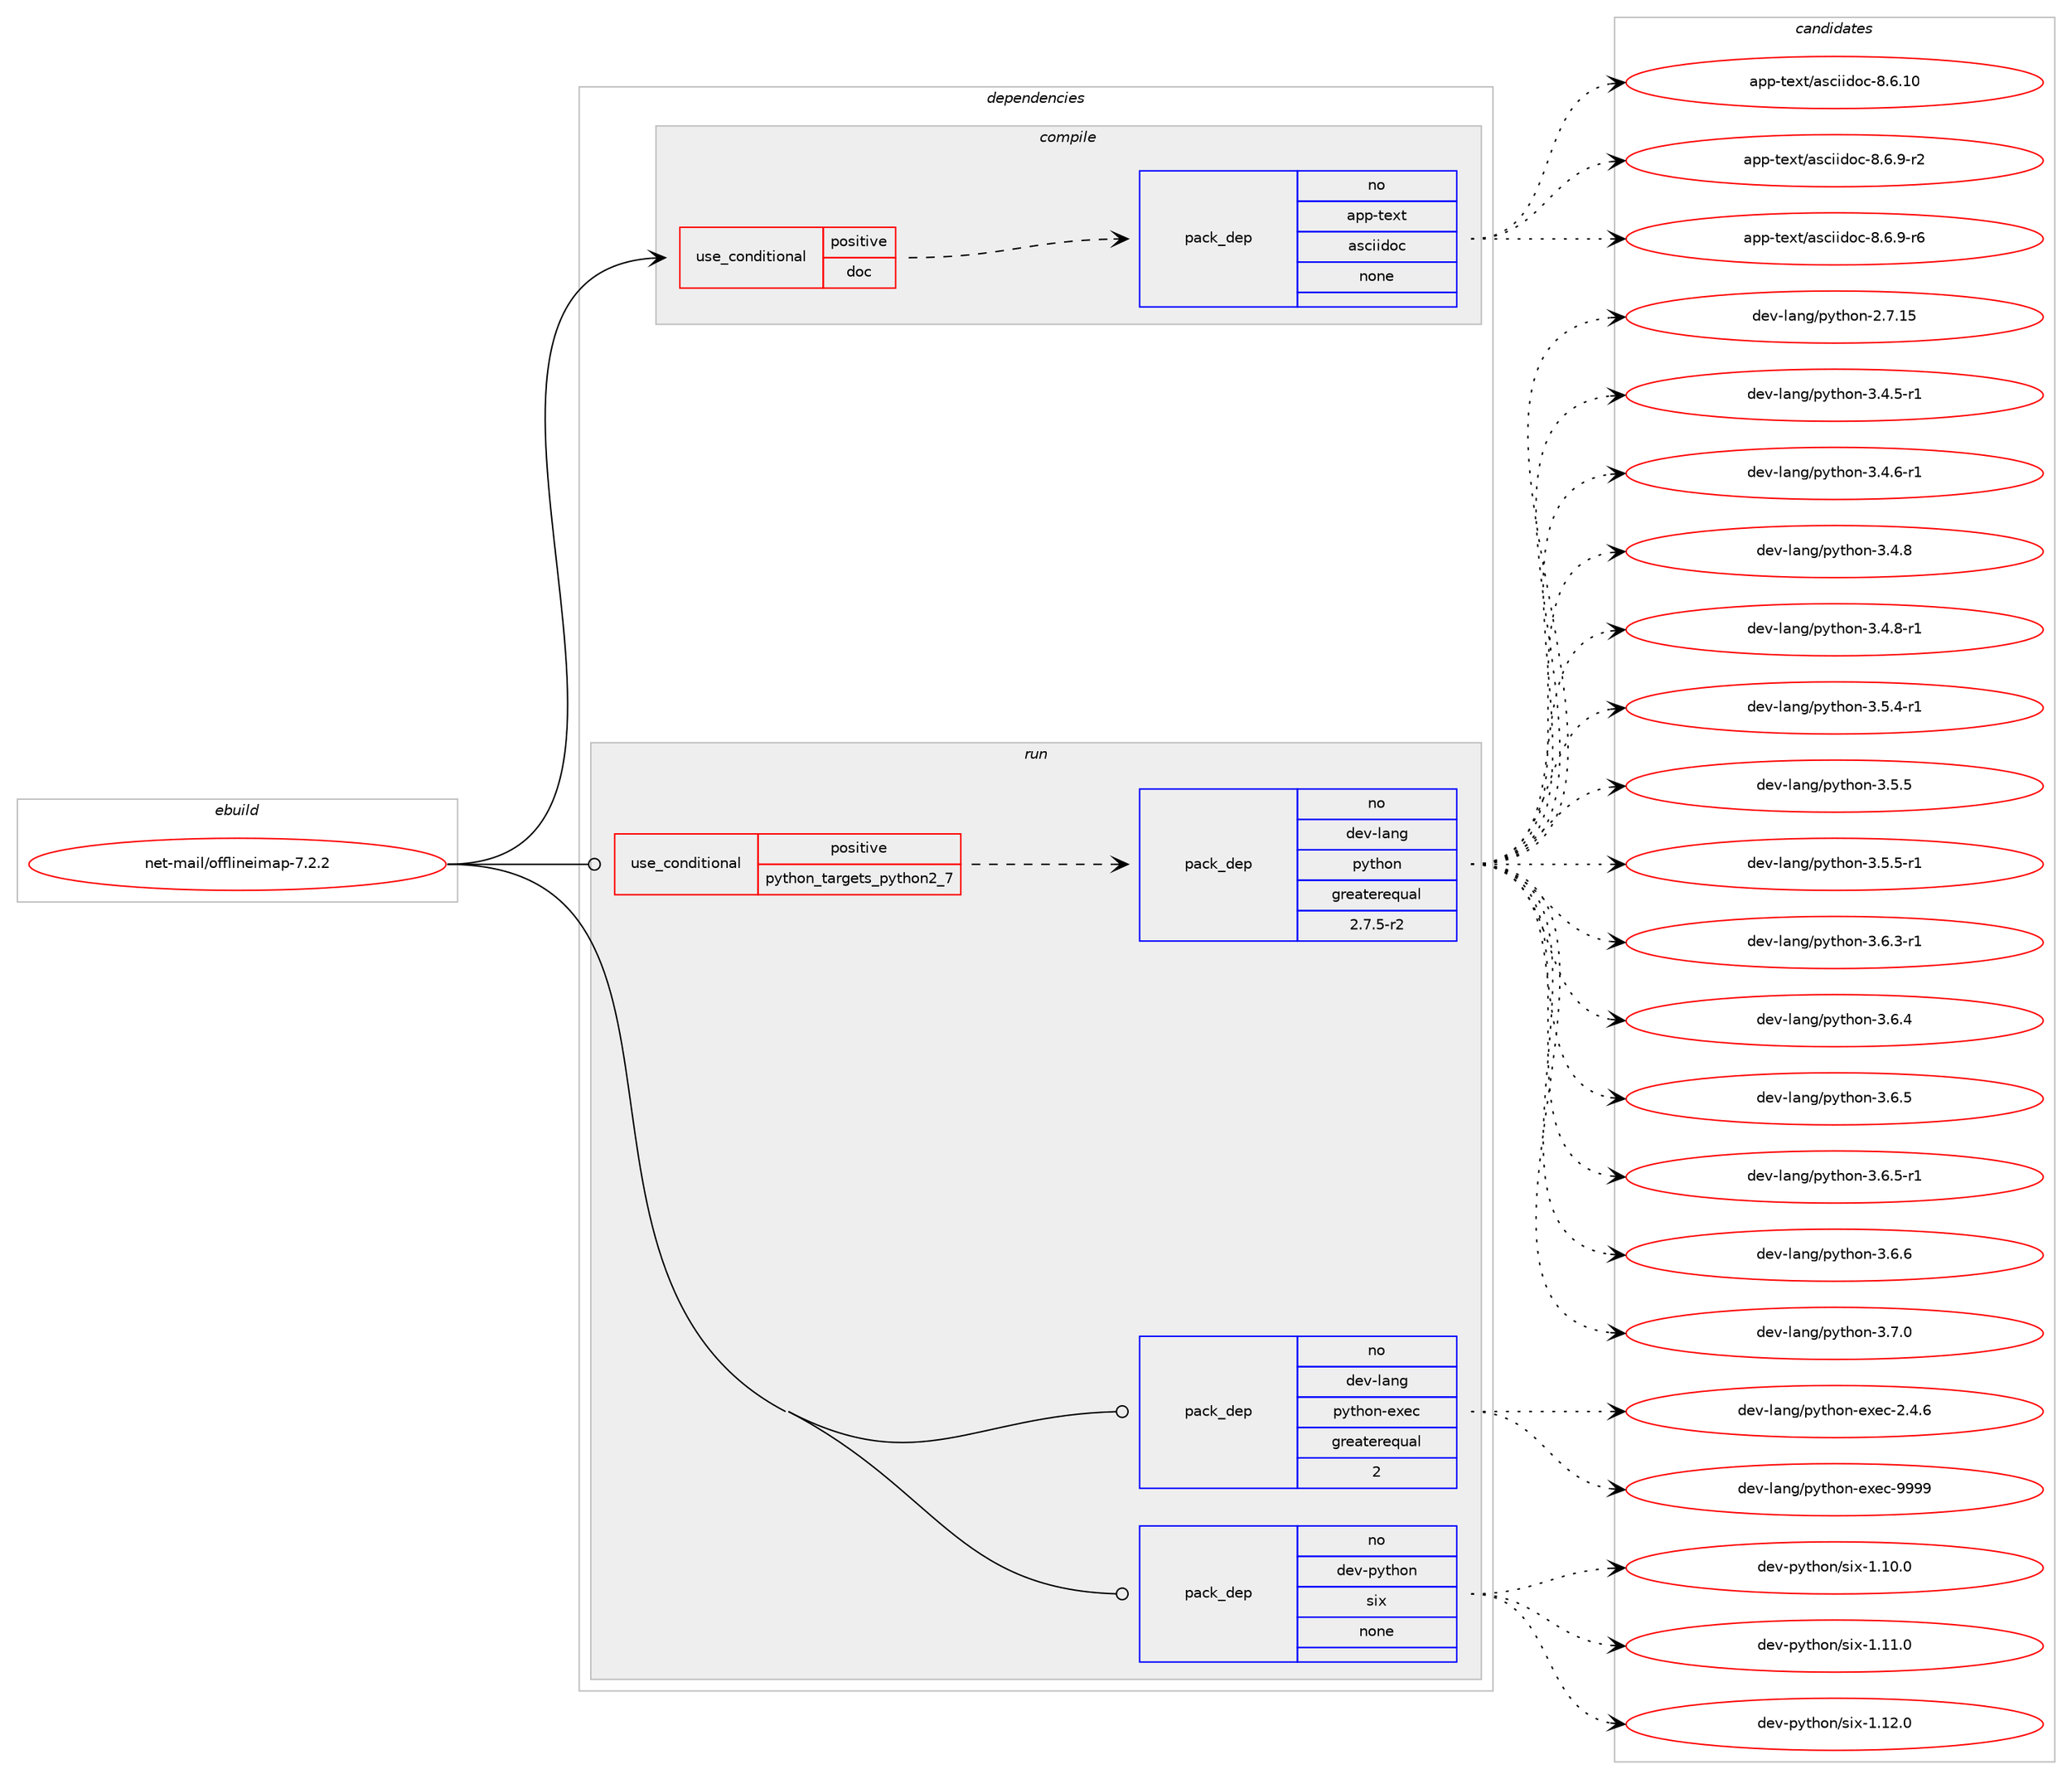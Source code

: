 digraph prolog {

# *************
# Graph options
# *************

newrank=true;
concentrate=true;
compound=true;
graph [rankdir=LR,fontname=Helvetica,fontsize=10,ranksep=1.5];#, ranksep=2.5, nodesep=0.2];
edge  [arrowhead=vee];
node  [fontname=Helvetica,fontsize=10];

# **********
# The ebuild
# **********

subgraph cluster_leftcol {
color=gray;
rank=same;
label=<<i>ebuild</i>>;
id [label="net-mail/offlineimap-7.2.2", color=red, width=4, href="../net-mail/offlineimap-7.2.2.svg"];
}

# ****************
# The dependencies
# ****************

subgraph cluster_midcol {
color=gray;
label=<<i>dependencies</i>>;
subgraph cluster_compile {
fillcolor="#eeeeee";
style=filled;
label=<<i>compile</i>>;
subgraph cond742 {
dependency4142 [label=<<TABLE BORDER="0" CELLBORDER="1" CELLSPACING="0" CELLPADDING="4"><TR><TD ROWSPAN="3" CELLPADDING="10">use_conditional</TD></TR><TR><TD>positive</TD></TR><TR><TD>doc</TD></TR></TABLE>>, shape=none, color=red];
subgraph pack3284 {
dependency4143 [label=<<TABLE BORDER="0" CELLBORDER="1" CELLSPACING="0" CELLPADDING="4" WIDTH="220"><TR><TD ROWSPAN="6" CELLPADDING="30">pack_dep</TD></TR><TR><TD WIDTH="110">no</TD></TR><TR><TD>app-text</TD></TR><TR><TD>asciidoc</TD></TR><TR><TD>none</TD></TR><TR><TD></TD></TR></TABLE>>, shape=none, color=blue];
}
dependency4142:e -> dependency4143:w [weight=20,style="dashed",arrowhead="vee"];
}
id:e -> dependency4142:w [weight=20,style="solid",arrowhead="vee"];
}
subgraph cluster_compileandrun {
fillcolor="#eeeeee";
style=filled;
label=<<i>compile and run</i>>;
}
subgraph cluster_run {
fillcolor="#eeeeee";
style=filled;
label=<<i>run</i>>;
subgraph cond743 {
dependency4144 [label=<<TABLE BORDER="0" CELLBORDER="1" CELLSPACING="0" CELLPADDING="4"><TR><TD ROWSPAN="3" CELLPADDING="10">use_conditional</TD></TR><TR><TD>positive</TD></TR><TR><TD>python_targets_python2_7</TD></TR></TABLE>>, shape=none, color=red];
subgraph pack3285 {
dependency4145 [label=<<TABLE BORDER="0" CELLBORDER="1" CELLSPACING="0" CELLPADDING="4" WIDTH="220"><TR><TD ROWSPAN="6" CELLPADDING="30">pack_dep</TD></TR><TR><TD WIDTH="110">no</TD></TR><TR><TD>dev-lang</TD></TR><TR><TD>python</TD></TR><TR><TD>greaterequal</TD></TR><TR><TD>2.7.5-r2</TD></TR></TABLE>>, shape=none, color=blue];
}
dependency4144:e -> dependency4145:w [weight=20,style="dashed",arrowhead="vee"];
}
id:e -> dependency4144:w [weight=20,style="solid",arrowhead="odot"];
subgraph pack3286 {
dependency4146 [label=<<TABLE BORDER="0" CELLBORDER="1" CELLSPACING="0" CELLPADDING="4" WIDTH="220"><TR><TD ROWSPAN="6" CELLPADDING="30">pack_dep</TD></TR><TR><TD WIDTH="110">no</TD></TR><TR><TD>dev-lang</TD></TR><TR><TD>python-exec</TD></TR><TR><TD>greaterequal</TD></TR><TR><TD>2</TD></TR></TABLE>>, shape=none, color=blue];
}
id:e -> dependency4146:w [weight=20,style="solid",arrowhead="odot"];
subgraph pack3287 {
dependency4147 [label=<<TABLE BORDER="0" CELLBORDER="1" CELLSPACING="0" CELLPADDING="4" WIDTH="220"><TR><TD ROWSPAN="6" CELLPADDING="30">pack_dep</TD></TR><TR><TD WIDTH="110">no</TD></TR><TR><TD>dev-python</TD></TR><TR><TD>six</TD></TR><TR><TD>none</TD></TR><TR><TD></TD></TR></TABLE>>, shape=none, color=blue];
}
id:e -> dependency4147:w [weight=20,style="solid",arrowhead="odot"];
}
}

# **************
# The candidates
# **************

subgraph cluster_choices {
rank=same;
color=gray;
label=<<i>candidates</i>>;

subgraph choice3284 {
color=black;
nodesep=1;
choice97112112451161011201164797115991051051001119945564654464948 [label="app-text/asciidoc-8.6.10", color=red, width=4,href="../app-text/asciidoc-8.6.10.svg"];
choice9711211245116101120116479711599105105100111994556465446574511450 [label="app-text/asciidoc-8.6.9-r2", color=red, width=4,href="../app-text/asciidoc-8.6.9-r2.svg"];
choice9711211245116101120116479711599105105100111994556465446574511454 [label="app-text/asciidoc-8.6.9-r6", color=red, width=4,href="../app-text/asciidoc-8.6.9-r6.svg"];
dependency4143:e -> choice97112112451161011201164797115991051051001119945564654464948:w [style=dotted,weight="100"];
dependency4143:e -> choice9711211245116101120116479711599105105100111994556465446574511450:w [style=dotted,weight="100"];
dependency4143:e -> choice9711211245116101120116479711599105105100111994556465446574511454:w [style=dotted,weight="100"];
}
subgraph choice3285 {
color=black;
nodesep=1;
choice10010111845108971101034711212111610411111045504655464953 [label="dev-lang/python-2.7.15", color=red, width=4,href="../dev-lang/python-2.7.15.svg"];
choice1001011184510897110103471121211161041111104551465246534511449 [label="dev-lang/python-3.4.5-r1", color=red, width=4,href="../dev-lang/python-3.4.5-r1.svg"];
choice1001011184510897110103471121211161041111104551465246544511449 [label="dev-lang/python-3.4.6-r1", color=red, width=4,href="../dev-lang/python-3.4.6-r1.svg"];
choice100101118451089711010347112121116104111110455146524656 [label="dev-lang/python-3.4.8", color=red, width=4,href="../dev-lang/python-3.4.8.svg"];
choice1001011184510897110103471121211161041111104551465246564511449 [label="dev-lang/python-3.4.8-r1", color=red, width=4,href="../dev-lang/python-3.4.8-r1.svg"];
choice1001011184510897110103471121211161041111104551465346524511449 [label="dev-lang/python-3.5.4-r1", color=red, width=4,href="../dev-lang/python-3.5.4-r1.svg"];
choice100101118451089711010347112121116104111110455146534653 [label="dev-lang/python-3.5.5", color=red, width=4,href="../dev-lang/python-3.5.5.svg"];
choice1001011184510897110103471121211161041111104551465346534511449 [label="dev-lang/python-3.5.5-r1", color=red, width=4,href="../dev-lang/python-3.5.5-r1.svg"];
choice1001011184510897110103471121211161041111104551465446514511449 [label="dev-lang/python-3.6.3-r1", color=red, width=4,href="../dev-lang/python-3.6.3-r1.svg"];
choice100101118451089711010347112121116104111110455146544652 [label="dev-lang/python-3.6.4", color=red, width=4,href="../dev-lang/python-3.6.4.svg"];
choice100101118451089711010347112121116104111110455146544653 [label="dev-lang/python-3.6.5", color=red, width=4,href="../dev-lang/python-3.6.5.svg"];
choice1001011184510897110103471121211161041111104551465446534511449 [label="dev-lang/python-3.6.5-r1", color=red, width=4,href="../dev-lang/python-3.6.5-r1.svg"];
choice100101118451089711010347112121116104111110455146544654 [label="dev-lang/python-3.6.6", color=red, width=4,href="../dev-lang/python-3.6.6.svg"];
choice100101118451089711010347112121116104111110455146554648 [label="dev-lang/python-3.7.0", color=red, width=4,href="../dev-lang/python-3.7.0.svg"];
dependency4145:e -> choice10010111845108971101034711212111610411111045504655464953:w [style=dotted,weight="100"];
dependency4145:e -> choice1001011184510897110103471121211161041111104551465246534511449:w [style=dotted,weight="100"];
dependency4145:e -> choice1001011184510897110103471121211161041111104551465246544511449:w [style=dotted,weight="100"];
dependency4145:e -> choice100101118451089711010347112121116104111110455146524656:w [style=dotted,weight="100"];
dependency4145:e -> choice1001011184510897110103471121211161041111104551465246564511449:w [style=dotted,weight="100"];
dependency4145:e -> choice1001011184510897110103471121211161041111104551465346524511449:w [style=dotted,weight="100"];
dependency4145:e -> choice100101118451089711010347112121116104111110455146534653:w [style=dotted,weight="100"];
dependency4145:e -> choice1001011184510897110103471121211161041111104551465346534511449:w [style=dotted,weight="100"];
dependency4145:e -> choice1001011184510897110103471121211161041111104551465446514511449:w [style=dotted,weight="100"];
dependency4145:e -> choice100101118451089711010347112121116104111110455146544652:w [style=dotted,weight="100"];
dependency4145:e -> choice100101118451089711010347112121116104111110455146544653:w [style=dotted,weight="100"];
dependency4145:e -> choice1001011184510897110103471121211161041111104551465446534511449:w [style=dotted,weight="100"];
dependency4145:e -> choice100101118451089711010347112121116104111110455146544654:w [style=dotted,weight="100"];
dependency4145:e -> choice100101118451089711010347112121116104111110455146554648:w [style=dotted,weight="100"];
}
subgraph choice3286 {
color=black;
nodesep=1;
choice1001011184510897110103471121211161041111104510112010199455046524654 [label="dev-lang/python-exec-2.4.6", color=red, width=4,href="../dev-lang/python-exec-2.4.6.svg"];
choice10010111845108971101034711212111610411111045101120101994557575757 [label="dev-lang/python-exec-9999", color=red, width=4,href="../dev-lang/python-exec-9999.svg"];
dependency4146:e -> choice1001011184510897110103471121211161041111104510112010199455046524654:w [style=dotted,weight="100"];
dependency4146:e -> choice10010111845108971101034711212111610411111045101120101994557575757:w [style=dotted,weight="100"];
}
subgraph choice3287 {
color=black;
nodesep=1;
choice100101118451121211161041111104711510512045494649484648 [label="dev-python/six-1.10.0", color=red, width=4,href="../dev-python/six-1.10.0.svg"];
choice100101118451121211161041111104711510512045494649494648 [label="dev-python/six-1.11.0", color=red, width=4,href="../dev-python/six-1.11.0.svg"];
choice100101118451121211161041111104711510512045494649504648 [label="dev-python/six-1.12.0", color=red, width=4,href="../dev-python/six-1.12.0.svg"];
dependency4147:e -> choice100101118451121211161041111104711510512045494649484648:w [style=dotted,weight="100"];
dependency4147:e -> choice100101118451121211161041111104711510512045494649494648:w [style=dotted,weight="100"];
dependency4147:e -> choice100101118451121211161041111104711510512045494649504648:w [style=dotted,weight="100"];
}
}

}
